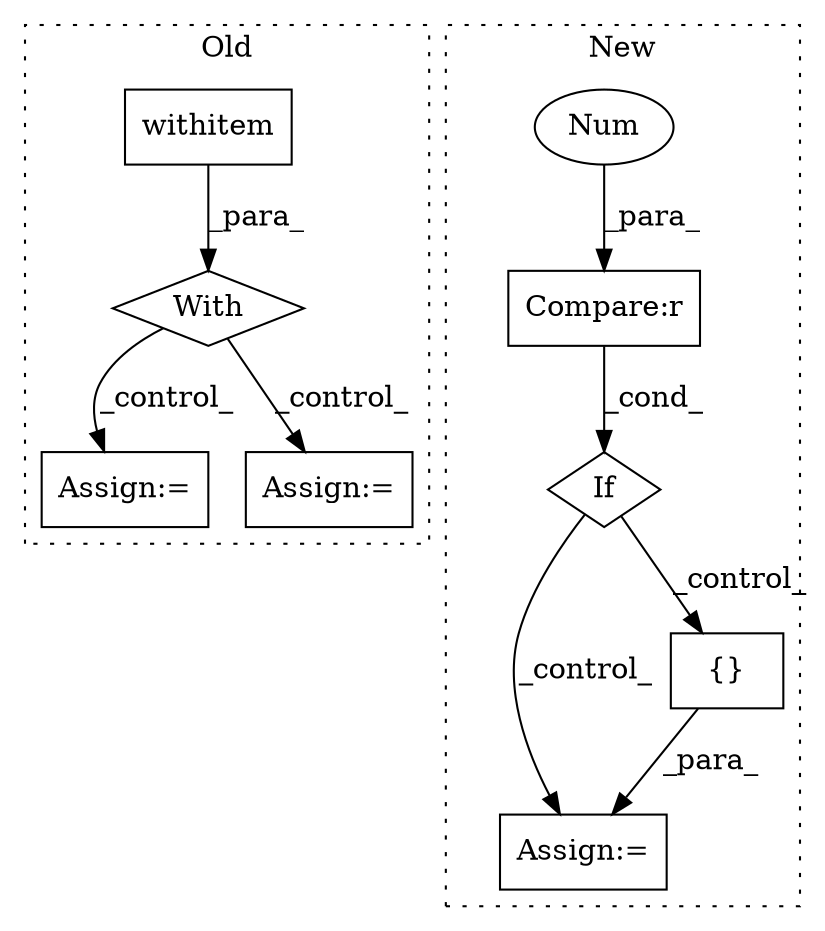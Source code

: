 digraph G {
subgraph cluster0 {
1 [label="With" a="39" s="5511,5521" l="5,55" shape="diamond"];
3 [label="withitem" a="49" s="5516" l="5" shape="box"];
6 [label="Assign:=" a="68" s="5579" l="16" shape="box"];
7 [label="Assign:=" a="68" s="5637" l="3" shape="box"];
label = "Old";
style="dotted";
}
subgraph cluster1 {
2 [label="If" a="96" s="6007" l="3" shape="diamond"];
4 [label="Assign:=" a="68" s="7001" l="3" shape="box"];
5 [label="Compare:r" a="40" s="6010" l="10" shape="box"];
8 [label="{}" a="59" s="7004,7017" l="1,0" shape="box"];
9 [label="Num" a="76" s="6017" l="3" shape="ellipse"];
label = "New";
style="dotted";
}
1 -> 6 [label="_control_"];
1 -> 7 [label="_control_"];
2 -> 8 [label="_control_"];
2 -> 4 [label="_control_"];
3 -> 1 [label="_para_"];
5 -> 2 [label="_cond_"];
8 -> 4 [label="_para_"];
9 -> 5 [label="_para_"];
}